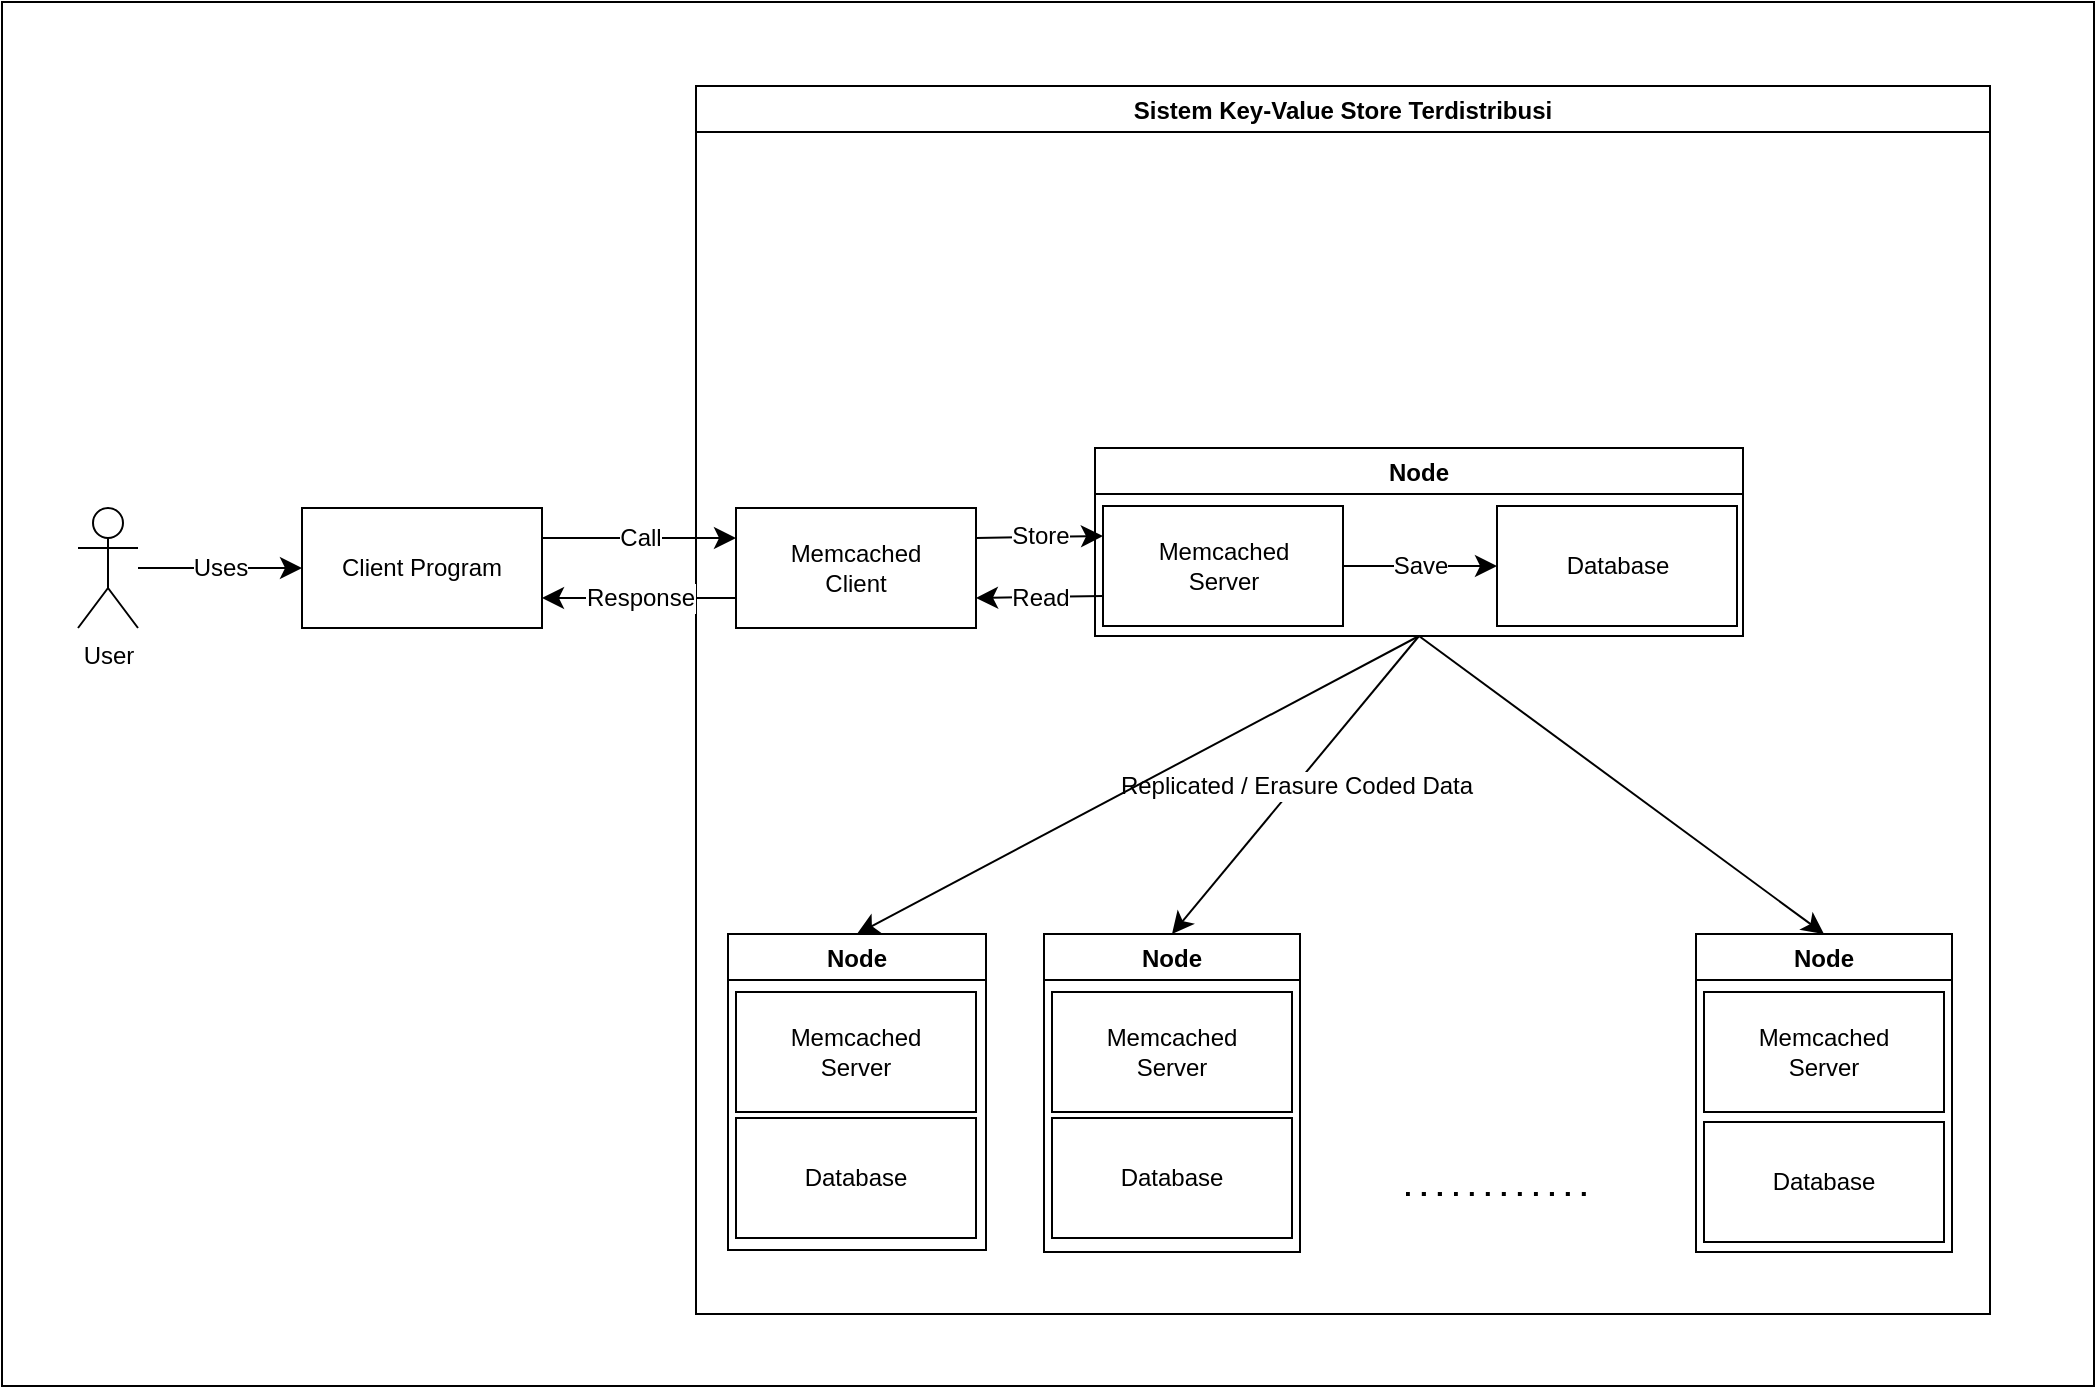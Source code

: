 <mxfile version="25.0.3">
  <diagram name="Page-1" id="ZQoq_JnuWz_USZIMKAxW">
    <mxGraphModel dx="1466" dy="931" grid="0" gridSize="10" guides="1" tooltips="1" connect="1" arrows="1" fold="1" page="0" pageScale="1" pageWidth="850" pageHeight="1100" math="0" shadow="0">
      <root>
        <mxCell id="0" />
        <mxCell id="1" parent="0" />
        <mxCell id="D2RvPO1ZExDuM8k7S3D3-47" value="" style="rounded=0;whiteSpace=wrap;html=1;" vertex="1" parent="1">
          <mxGeometry x="-146" y="-93" width="1046" height="692" as="geometry" />
        </mxCell>
        <mxCell id="D2RvPO1ZExDuM8k7S3D3-14" value="Sistem Key-Value Store Terdistribusi" style="swimlane;" vertex="1" parent="1">
          <mxGeometry x="201" y="-51" width="647" height="614" as="geometry" />
        </mxCell>
        <mxCell id="D2RvPO1ZExDuM8k7S3D3-16" value="Node" style="swimlane;" vertex="1" parent="D2RvPO1ZExDuM8k7S3D3-14">
          <mxGeometry x="199.5" y="181" width="324" height="94" as="geometry" />
        </mxCell>
        <mxCell id="D2RvPO1ZExDuM8k7S3D3-19" value="Save" style="edgeStyle=none;curved=1;rounded=0;orthogonalLoop=1;jettySize=auto;html=1;fontSize=12;startSize=8;endSize=8;" edge="1" parent="D2RvPO1ZExDuM8k7S3D3-16" source="D2RvPO1ZExDuM8k7S3D3-17" target="D2RvPO1ZExDuM8k7S3D3-18">
          <mxGeometry relative="1" as="geometry" />
        </mxCell>
        <mxCell id="D2RvPO1ZExDuM8k7S3D3-17" value="Memcached&lt;br&gt;Server" style="rounded=0;whiteSpace=wrap;html=1;" vertex="1" parent="D2RvPO1ZExDuM8k7S3D3-16">
          <mxGeometry x="4" y="29" width="120" height="60" as="geometry" />
        </mxCell>
        <mxCell id="D2RvPO1ZExDuM8k7S3D3-18" value="Database" style="rounded=0;whiteSpace=wrap;html=1;" vertex="1" parent="D2RvPO1ZExDuM8k7S3D3-16">
          <mxGeometry x="201" y="29" width="120" height="60" as="geometry" />
        </mxCell>
        <mxCell id="D2RvPO1ZExDuM8k7S3D3-25" value="Node" style="swimlane;" vertex="1" parent="D2RvPO1ZExDuM8k7S3D3-14">
          <mxGeometry x="16" y="424" width="129" height="158" as="geometry" />
        </mxCell>
        <mxCell id="D2RvPO1ZExDuM8k7S3D3-27" value="Memcached&lt;br&gt;Server" style="rounded=0;whiteSpace=wrap;html=1;" vertex="1" parent="D2RvPO1ZExDuM8k7S3D3-25">
          <mxGeometry x="4" y="29" width="120" height="60" as="geometry" />
        </mxCell>
        <mxCell id="D2RvPO1ZExDuM8k7S3D3-28" value="Database" style="rounded=0;whiteSpace=wrap;html=1;" vertex="1" parent="D2RvPO1ZExDuM8k7S3D3-25">
          <mxGeometry x="4" y="92" width="120" height="60" as="geometry" />
        </mxCell>
        <mxCell id="D2RvPO1ZExDuM8k7S3D3-29" value="" style="endArrow=none;dashed=1;html=1;dashPattern=1 3;strokeWidth=2;rounded=0;fontSize=12;startSize=8;endSize=8;curved=1;" edge="1" parent="D2RvPO1ZExDuM8k7S3D3-14">
          <mxGeometry width="50" height="50" relative="1" as="geometry">
            <mxPoint x="355" y="554" as="sourcePoint" />
            <mxPoint x="451" y="554" as="targetPoint" />
          </mxGeometry>
        </mxCell>
        <mxCell id="D2RvPO1ZExDuM8k7S3D3-32" value="Node" style="swimlane;" vertex="1" parent="D2RvPO1ZExDuM8k7S3D3-14">
          <mxGeometry x="500" y="424" width="128" height="159" as="geometry" />
        </mxCell>
        <mxCell id="D2RvPO1ZExDuM8k7S3D3-34" value="Memcached&lt;br&gt;Server" style="rounded=0;whiteSpace=wrap;html=1;" vertex="1" parent="D2RvPO1ZExDuM8k7S3D3-32">
          <mxGeometry x="4" y="29" width="120" height="60" as="geometry" />
        </mxCell>
        <mxCell id="D2RvPO1ZExDuM8k7S3D3-35" value="Database" style="rounded=0;whiteSpace=wrap;html=1;" vertex="1" parent="D2RvPO1ZExDuM8k7S3D3-32">
          <mxGeometry x="4" y="94" width="120" height="60" as="geometry" />
        </mxCell>
        <mxCell id="D2RvPO1ZExDuM8k7S3D3-36" style="edgeStyle=none;curved=1;rounded=0;orthogonalLoop=1;jettySize=auto;html=1;exitX=0.75;exitY=0;exitDx=0;exitDy=0;fontSize=12;startSize=8;endSize=8;" edge="1" parent="D2RvPO1ZExDuM8k7S3D3-14" source="D2RvPO1ZExDuM8k7S3D3-32" target="D2RvPO1ZExDuM8k7S3D3-32">
          <mxGeometry relative="1" as="geometry" />
        </mxCell>
        <mxCell id="D2RvPO1ZExDuM8k7S3D3-37" value="Node" style="swimlane;" vertex="1" parent="D2RvPO1ZExDuM8k7S3D3-14">
          <mxGeometry x="174" y="424" width="128" height="159" as="geometry" />
        </mxCell>
        <mxCell id="D2RvPO1ZExDuM8k7S3D3-39" value="Memcached&lt;br&gt;Server" style="rounded=0;whiteSpace=wrap;html=1;" vertex="1" parent="D2RvPO1ZExDuM8k7S3D3-37">
          <mxGeometry x="4" y="29" width="120" height="60" as="geometry" />
        </mxCell>
        <mxCell id="D2RvPO1ZExDuM8k7S3D3-40" value="Database" style="rounded=0;whiteSpace=wrap;html=1;" vertex="1" parent="D2RvPO1ZExDuM8k7S3D3-37">
          <mxGeometry x="4" y="92" width="120" height="60" as="geometry" />
        </mxCell>
        <mxCell id="D2RvPO1ZExDuM8k7S3D3-41" value="Replicated / Erasure Coded Data" style="endArrow=classic;html=1;rounded=0;fontSize=12;startSize=8;endSize=8;curved=1;exitX=0.5;exitY=1;exitDx=0;exitDy=0;entryX=0.5;entryY=0;entryDx=0;entryDy=0;" edge="1" parent="D2RvPO1ZExDuM8k7S3D3-14" source="D2RvPO1ZExDuM8k7S3D3-16" target="D2RvPO1ZExDuM8k7S3D3-37">
          <mxGeometry width="50" height="50" relative="1" as="geometry">
            <mxPoint x="276" y="376" as="sourcePoint" />
            <mxPoint x="326" y="326" as="targetPoint" />
          </mxGeometry>
        </mxCell>
        <mxCell id="D2RvPO1ZExDuM8k7S3D3-42" value="" style="endArrow=classic;html=1;rounded=0;fontSize=12;startSize=8;endSize=8;curved=1;exitX=0.5;exitY=1;exitDx=0;exitDy=0;entryX=0.5;entryY=0;entryDx=0;entryDy=0;" edge="1" parent="D2RvPO1ZExDuM8k7S3D3-14" source="D2RvPO1ZExDuM8k7S3D3-16" target="D2RvPO1ZExDuM8k7S3D3-32">
          <mxGeometry width="50" height="50" relative="1" as="geometry">
            <mxPoint x="276" y="376" as="sourcePoint" />
            <mxPoint x="326" y="326" as="targetPoint" />
          </mxGeometry>
        </mxCell>
        <mxCell id="D2RvPO1ZExDuM8k7S3D3-43" value="" style="endArrow=classic;html=1;rounded=0;fontSize=12;startSize=8;endSize=8;curved=1;exitX=0.5;exitY=1;exitDx=0;exitDy=0;entryX=0.5;entryY=0;entryDx=0;entryDy=0;" edge="1" parent="D2RvPO1ZExDuM8k7S3D3-14" source="D2RvPO1ZExDuM8k7S3D3-16" target="D2RvPO1ZExDuM8k7S3D3-25">
          <mxGeometry width="50" height="50" relative="1" as="geometry">
            <mxPoint x="276" y="376" as="sourcePoint" />
            <mxPoint x="326" y="326" as="targetPoint" />
          </mxGeometry>
        </mxCell>
        <mxCell id="D2RvPO1ZExDuM8k7S3D3-7" value="Uses" style="edgeStyle=none;curved=1;rounded=0;orthogonalLoop=1;jettySize=auto;html=1;fontSize=12;startSize=8;endSize=8;" edge="1" parent="1" source="D2RvPO1ZExDuM8k7S3D3-1" target="D2RvPO1ZExDuM8k7S3D3-4">
          <mxGeometry relative="1" as="geometry" />
        </mxCell>
        <mxCell id="D2RvPO1ZExDuM8k7S3D3-1" value="User" style="shape=umlActor;verticalLabelPosition=bottom;verticalAlign=top;html=1;outlineConnect=0;" vertex="1" parent="1">
          <mxGeometry x="-108" y="160" width="30" height="60" as="geometry" />
        </mxCell>
        <mxCell id="D2RvPO1ZExDuM8k7S3D3-6" value="Call" style="edgeStyle=none;curved=1;rounded=0;orthogonalLoop=1;jettySize=auto;html=1;fontSize=12;startSize=8;endSize=8;exitX=1;exitY=0.25;exitDx=0;exitDy=0;entryX=0;entryY=0.25;entryDx=0;entryDy=0;" edge="1" parent="1" source="D2RvPO1ZExDuM8k7S3D3-4" target="D2RvPO1ZExDuM8k7S3D3-5">
          <mxGeometry relative="1" as="geometry" />
        </mxCell>
        <mxCell id="D2RvPO1ZExDuM8k7S3D3-4" value="Client Program" style="rounded=0;whiteSpace=wrap;html=1;" vertex="1" parent="1">
          <mxGeometry x="4" y="160" width="120" height="60" as="geometry" />
        </mxCell>
        <mxCell id="D2RvPO1ZExDuM8k7S3D3-20" value="Store" style="edgeStyle=none;curved=1;rounded=0;orthogonalLoop=1;jettySize=auto;html=1;fontSize=12;startSize=8;endSize=8;exitX=1;exitY=0.25;exitDx=0;exitDy=0;entryX=0;entryY=0.25;entryDx=0;entryDy=0;" edge="1" parent="1" source="D2RvPO1ZExDuM8k7S3D3-5" target="D2RvPO1ZExDuM8k7S3D3-17">
          <mxGeometry relative="1" as="geometry">
            <Array as="points" />
          </mxGeometry>
        </mxCell>
        <mxCell id="D2RvPO1ZExDuM8k7S3D3-5" value="Memcached&lt;br&gt;Client" style="rounded=0;whiteSpace=wrap;html=1;" vertex="1" parent="1">
          <mxGeometry x="221" y="160" width="120" height="60" as="geometry" />
        </mxCell>
        <mxCell id="D2RvPO1ZExDuM8k7S3D3-44" value="Response" style="endArrow=classic;html=1;rounded=0;fontSize=12;startSize=8;endSize=8;curved=1;exitX=0;exitY=0.75;exitDx=0;exitDy=0;entryX=1;entryY=0.75;entryDx=0;entryDy=0;" edge="1" parent="1" source="D2RvPO1ZExDuM8k7S3D3-5" target="D2RvPO1ZExDuM8k7S3D3-4">
          <mxGeometry width="50" height="50" relative="1" as="geometry">
            <mxPoint x="204" y="309" as="sourcePoint" />
            <mxPoint x="254" y="259" as="targetPoint" />
          </mxGeometry>
        </mxCell>
        <mxCell id="D2RvPO1ZExDuM8k7S3D3-45" value="Read" style="endArrow=classic;html=1;rounded=0;fontSize=12;startSize=8;endSize=8;curved=1;exitX=0;exitY=0.75;exitDx=0;exitDy=0;entryX=1;entryY=0.75;entryDx=0;entryDy=0;" edge="1" parent="1" source="D2RvPO1ZExDuM8k7S3D3-17" target="D2RvPO1ZExDuM8k7S3D3-5">
          <mxGeometry width="50" height="50" relative="1" as="geometry">
            <mxPoint x="427" y="175" as="sourcePoint" />
            <mxPoint x="477" y="125" as="targetPoint" />
          </mxGeometry>
        </mxCell>
      </root>
    </mxGraphModel>
  </diagram>
</mxfile>
